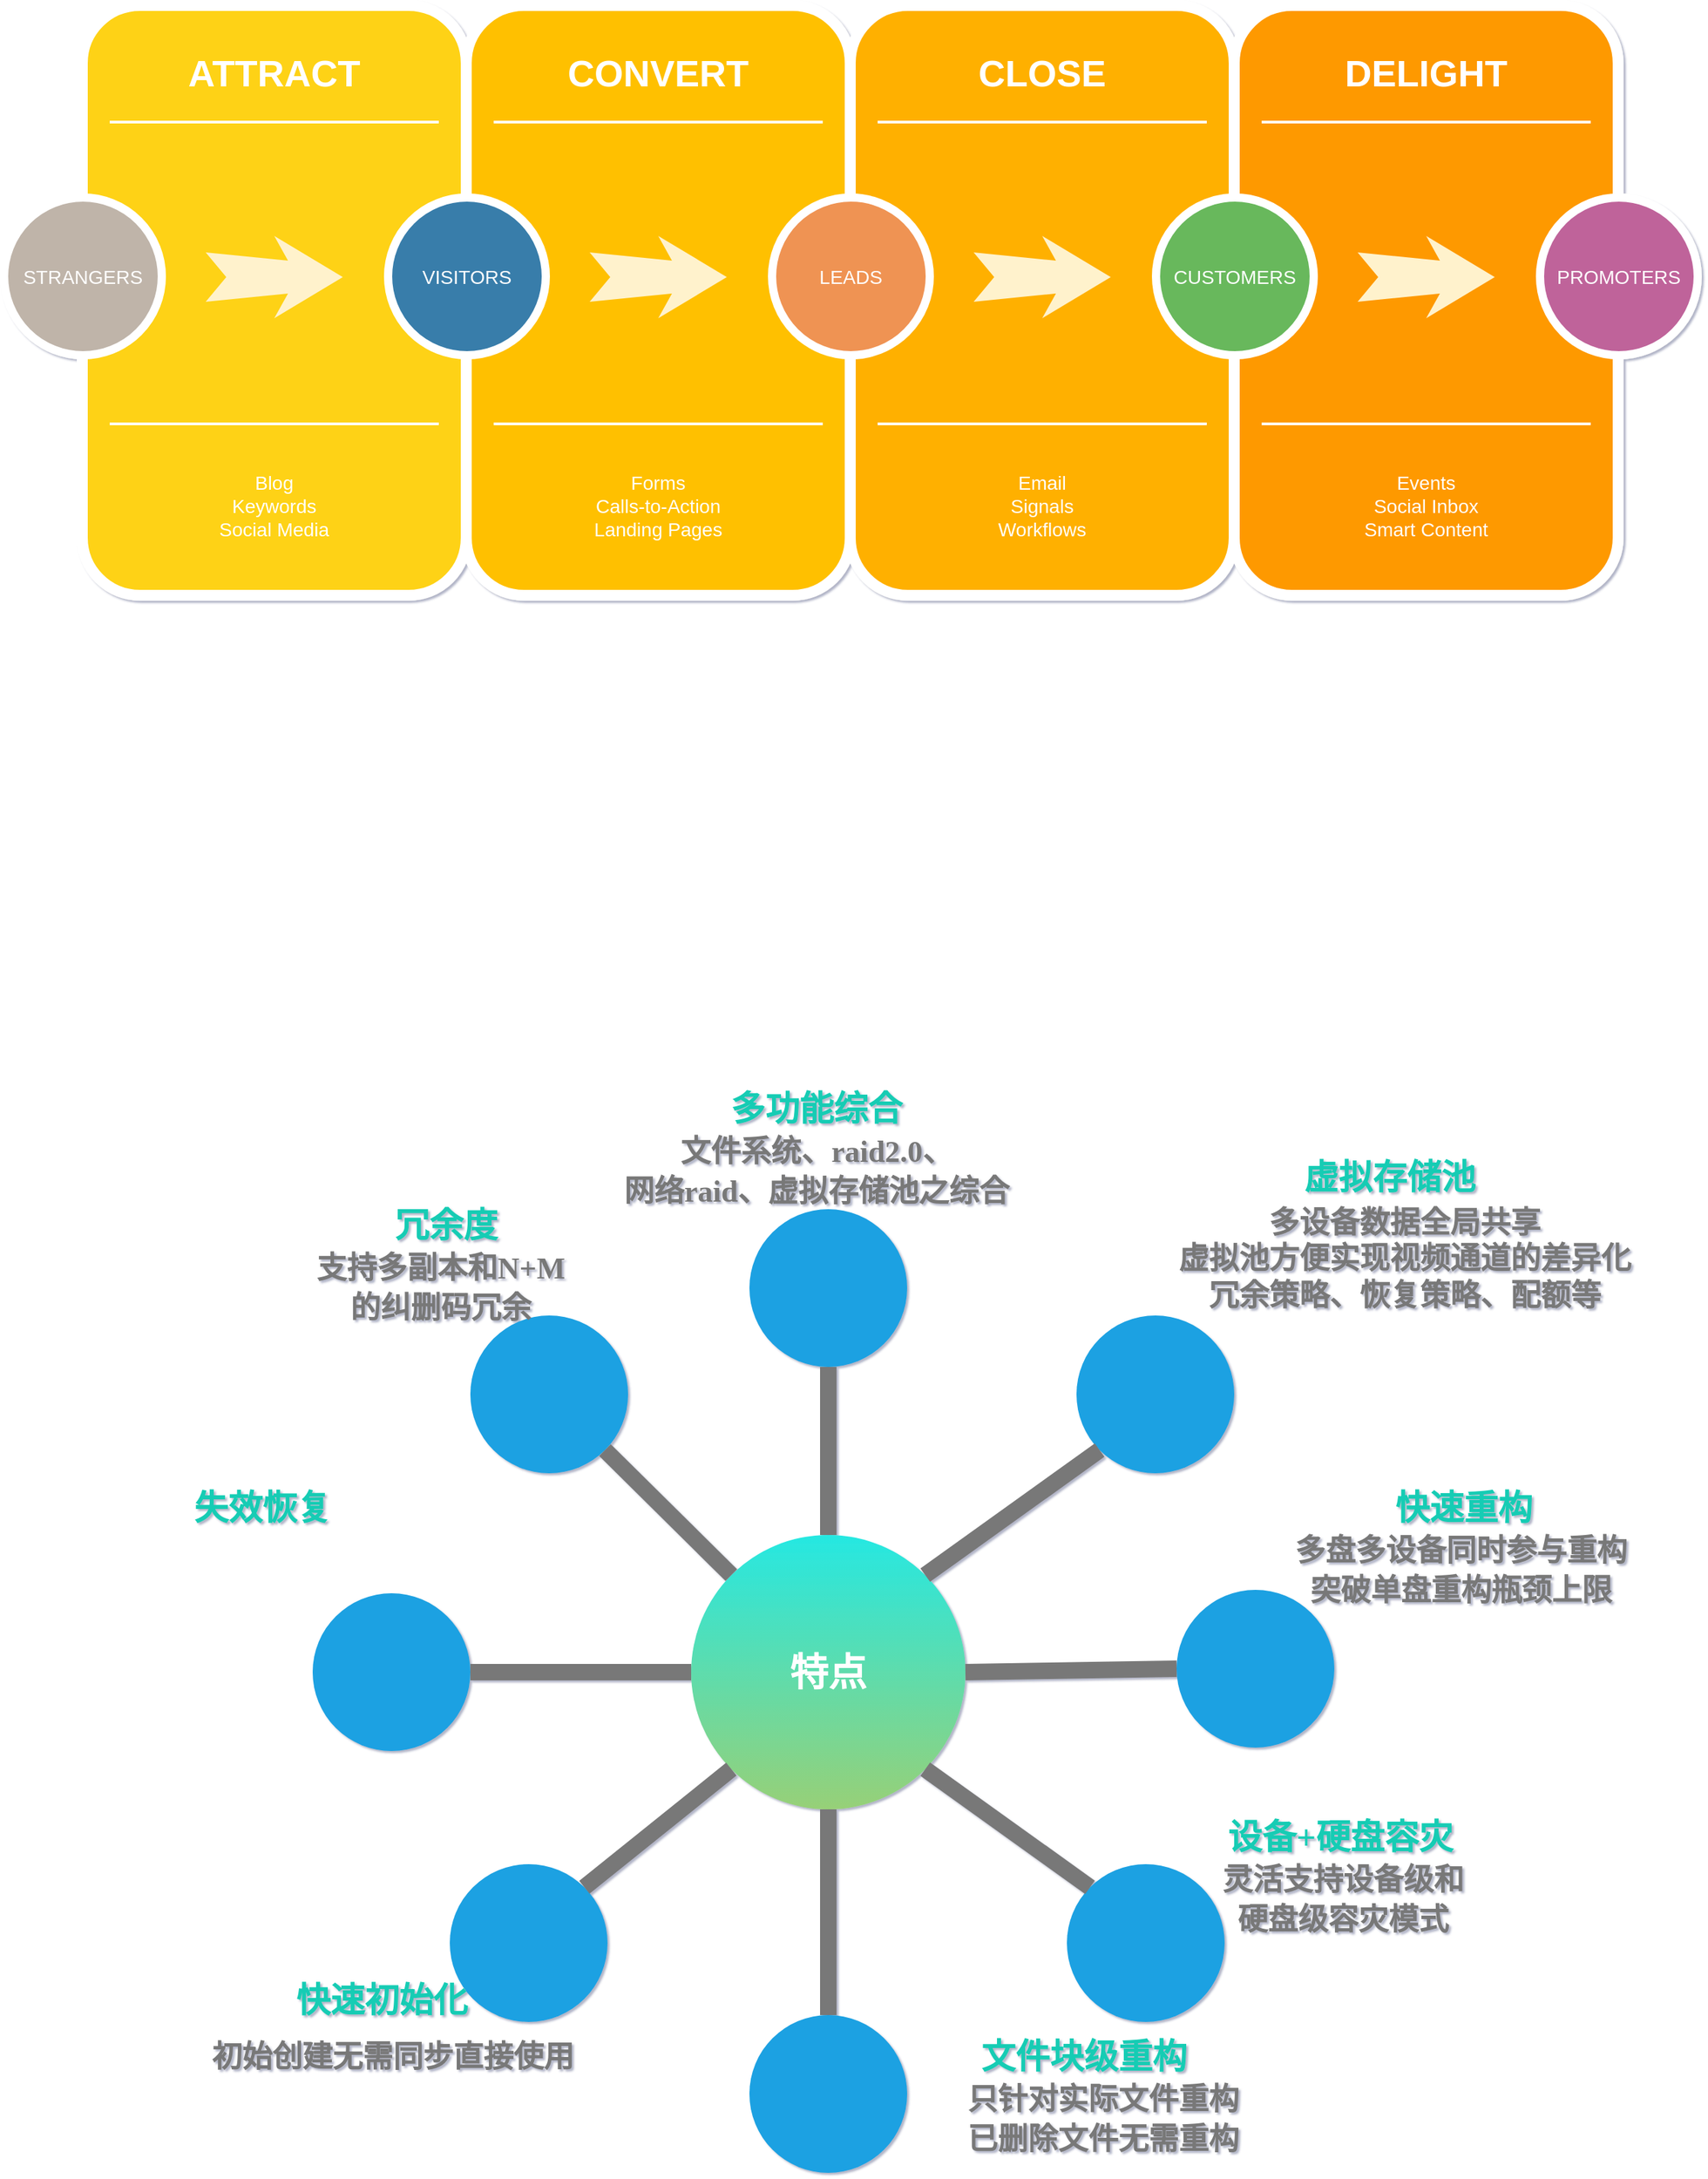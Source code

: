 <mxfile version="16.6.1" type="github">
  <diagram name="Page-1" id="12e1b939-464a-85fe-373e-61e167be1490">
    <mxGraphModel dx="2076" dy="1160" grid="1" gridSize="10" guides="1" tooltips="1" connect="1" arrows="1" fold="1" page="1" pageScale="1.5" pageWidth="1169" pageHeight="826" background="#FFFFFF" math="0" shadow="1">
      <root>
        <mxCell id="0" />
        <mxCell id="1" parent="0" />
        <mxCell id="60da8b9f42644d3a-2" value="" style="whiteSpace=wrap;html=1;rounded=1;shadow=0;strokeWidth=8;fontSize=20;align=center;fillColor=#FED217;strokeColor=#FFFFFF;" parent="1" vertex="1">
          <mxGeometry x="316" y="405" width="280" height="430" as="geometry" />
        </mxCell>
        <mxCell id="60da8b9f42644d3a-3" value="ATTRACT" style="text;html=1;strokeColor=none;fillColor=none;align=center;verticalAlign=middle;whiteSpace=wrap;rounded=0;shadow=0;fontSize=27;fontColor=#FFFFFF;fontStyle=1" parent="1" vertex="1">
          <mxGeometry x="316" y="425" width="280" height="60" as="geometry" />
        </mxCell>
        <mxCell id="60da8b9f42644d3a-4" value="Blog&lt;div&gt;Keywords&lt;/div&gt;&lt;div&gt;Social Media&lt;/div&gt;" style="text;html=1;strokeColor=none;fillColor=none;align=center;verticalAlign=middle;whiteSpace=wrap;rounded=0;shadow=0;fontSize=14;fontColor=#FFFFFF;" parent="1" vertex="1">
          <mxGeometry x="316" y="725" width="280" height="90" as="geometry" />
        </mxCell>
        <mxCell id="60da8b9f42644d3a-6" value="" style="line;strokeWidth=2;html=1;rounded=0;shadow=0;fontSize=27;align=center;fillColor=none;strokeColor=#FFFFFF;" parent="1" vertex="1">
          <mxGeometry x="336" y="485" width="240" height="10" as="geometry" />
        </mxCell>
        <mxCell id="60da8b9f42644d3a-7" value="" style="line;strokeWidth=2;html=1;rounded=0;shadow=0;fontSize=27;align=center;fillColor=none;strokeColor=#FFFFFF;" parent="1" vertex="1">
          <mxGeometry x="336" y="705" width="240" height="10" as="geometry" />
        </mxCell>
        <mxCell id="60da8b9f42644d3a-8" value="STRANGERS" style="ellipse;whiteSpace=wrap;html=1;rounded=0;shadow=0;strokeWidth=6;fontSize=14;align=center;fillColor=#BFB4A9;strokeColor=#FFFFFF;fontColor=#FFFFFF;" parent="1" vertex="1">
          <mxGeometry x="259" y="545" width="115" height="115" as="geometry" />
        </mxCell>
        <mxCell id="60da8b9f42644d3a-9" value="" style="html=1;shadow=0;dashed=0;align=center;verticalAlign=middle;shape=mxgraph.arrows2.stylisedArrow;dy=0.6;dx=40;notch=15;feather=0.4;rounded=0;strokeWidth=1;fontSize=27;strokeColor=none;fillColor=#fff2cc;" parent="1" vertex="1">
          <mxGeometry x="406" y="573" width="100" height="60" as="geometry" />
        </mxCell>
        <mxCell id="60da8b9f42644d3a-17" value="" style="whiteSpace=wrap;html=1;rounded=1;shadow=0;strokeWidth=8;fontSize=20;align=center;fillColor=#FFC001;strokeColor=#FFFFFF;" parent="1" vertex="1">
          <mxGeometry x="596" y="405" width="280" height="430" as="geometry" />
        </mxCell>
        <mxCell id="60da8b9f42644d3a-18" value="CONVERT" style="text;html=1;strokeColor=none;fillColor=none;align=center;verticalAlign=middle;whiteSpace=wrap;rounded=0;shadow=0;fontSize=27;fontColor=#FFFFFF;fontStyle=1" parent="1" vertex="1">
          <mxGeometry x="596" y="425" width="280" height="60" as="geometry" />
        </mxCell>
        <mxCell id="60da8b9f42644d3a-19" value="Forms&lt;div&gt;Calls-to-Action&lt;/div&gt;&lt;div&gt;Landing Pages&lt;/div&gt;" style="text;html=1;strokeColor=none;fillColor=none;align=center;verticalAlign=middle;whiteSpace=wrap;rounded=0;shadow=0;fontSize=14;fontColor=#FFFFFF;" parent="1" vertex="1">
          <mxGeometry x="596" y="725" width="280" height="90" as="geometry" />
        </mxCell>
        <mxCell id="60da8b9f42644d3a-20" value="" style="line;strokeWidth=2;html=1;rounded=0;shadow=0;fontSize=27;align=center;fillColor=none;strokeColor=#FFFFFF;" parent="1" vertex="1">
          <mxGeometry x="616" y="485" width="240" height="10" as="geometry" />
        </mxCell>
        <mxCell id="60da8b9f42644d3a-21" value="" style="line;strokeWidth=2;html=1;rounded=0;shadow=0;fontSize=27;align=center;fillColor=none;strokeColor=#FFFFFF;" parent="1" vertex="1">
          <mxGeometry x="616" y="705" width="240" height="10" as="geometry" />
        </mxCell>
        <mxCell id="60da8b9f42644d3a-22" value="VISITORS" style="ellipse;whiteSpace=wrap;html=1;rounded=0;shadow=0;strokeWidth=6;fontSize=14;align=center;fillColor=#397DAA;strokeColor=#FFFFFF;fontColor=#FFFFFF;" parent="1" vertex="1">
          <mxGeometry x="539" y="545" width="115" height="115" as="geometry" />
        </mxCell>
        <mxCell id="60da8b9f42644d3a-23" value="" style="html=1;shadow=0;dashed=0;align=center;verticalAlign=middle;shape=mxgraph.arrows2.stylisedArrow;dy=0.6;dx=40;notch=15;feather=0.4;rounded=0;strokeWidth=1;fontSize=27;strokeColor=none;fillColor=#fff2cc;" parent="1" vertex="1">
          <mxGeometry x="686" y="573" width="100" height="60" as="geometry" />
        </mxCell>
        <mxCell id="60da8b9f42644d3a-24" value="" style="whiteSpace=wrap;html=1;rounded=1;shadow=0;strokeWidth=8;fontSize=20;align=center;fillColor=#FFB001;strokeColor=#FFFFFF;" parent="1" vertex="1">
          <mxGeometry x="876" y="405" width="280" height="430" as="geometry" />
        </mxCell>
        <mxCell id="60da8b9f42644d3a-25" value="CLOSE" style="text;html=1;strokeColor=none;fillColor=none;align=center;verticalAlign=middle;whiteSpace=wrap;rounded=0;shadow=0;fontSize=27;fontColor=#FFFFFF;fontStyle=1" parent="1" vertex="1">
          <mxGeometry x="876" y="425" width="280" height="60" as="geometry" />
        </mxCell>
        <mxCell id="60da8b9f42644d3a-26" value="Email&lt;div&gt;Signals&lt;/div&gt;&lt;div&gt;Workflows&lt;/div&gt;" style="text;html=1;strokeColor=none;fillColor=none;align=center;verticalAlign=middle;whiteSpace=wrap;rounded=0;shadow=0;fontSize=14;fontColor=#FFFFFF;" parent="1" vertex="1">
          <mxGeometry x="876" y="725" width="280" height="90" as="geometry" />
        </mxCell>
        <mxCell id="60da8b9f42644d3a-27" value="" style="line;strokeWidth=2;html=1;rounded=0;shadow=0;fontSize=27;align=center;fillColor=none;strokeColor=#FFFFFF;" parent="1" vertex="1">
          <mxGeometry x="896" y="485" width="240" height="10" as="geometry" />
        </mxCell>
        <mxCell id="60da8b9f42644d3a-28" value="" style="line;strokeWidth=2;html=1;rounded=0;shadow=0;fontSize=27;align=center;fillColor=none;strokeColor=#FFFFFF;" parent="1" vertex="1">
          <mxGeometry x="896" y="705" width="240" height="10" as="geometry" />
        </mxCell>
        <mxCell id="60da8b9f42644d3a-29" value="LEADS" style="ellipse;whiteSpace=wrap;html=1;rounded=0;shadow=0;strokeWidth=6;fontSize=14;align=center;fillColor=#EF9353;strokeColor=#FFFFFF;fontColor=#FFFFFF;" parent="1" vertex="1">
          <mxGeometry x="819" y="545" width="115" height="115" as="geometry" />
        </mxCell>
        <mxCell id="60da8b9f42644d3a-30" value="" style="html=1;shadow=0;dashed=0;align=center;verticalAlign=middle;shape=mxgraph.arrows2.stylisedArrow;dy=0.6;dx=40;notch=15;feather=0.4;rounded=0;strokeWidth=1;fontSize=27;strokeColor=none;fillColor=#fff2cc;" parent="1" vertex="1">
          <mxGeometry x="966" y="573" width="100" height="60" as="geometry" />
        </mxCell>
        <mxCell id="60da8b9f42644d3a-31" value="" style="whiteSpace=wrap;html=1;rounded=1;shadow=0;strokeWidth=8;fontSize=20;align=center;fillColor=#FE9900;strokeColor=#FFFFFF;" parent="1" vertex="1">
          <mxGeometry x="1156" y="405" width="280" height="430" as="geometry" />
        </mxCell>
        <mxCell id="60da8b9f42644d3a-32" value="DELIGHT" style="text;html=1;strokeColor=none;fillColor=none;align=center;verticalAlign=middle;whiteSpace=wrap;rounded=0;shadow=0;fontSize=27;fontColor=#FFFFFF;fontStyle=1" parent="1" vertex="1">
          <mxGeometry x="1156" y="425" width="280" height="60" as="geometry" />
        </mxCell>
        <mxCell id="60da8b9f42644d3a-33" value="Events&lt;div&gt;Social Inbox&lt;/div&gt;&lt;div&gt;Smart Content&lt;/div&gt;" style="text;html=1;strokeColor=none;fillColor=none;align=center;verticalAlign=middle;whiteSpace=wrap;rounded=0;shadow=0;fontSize=14;fontColor=#FFFFFF;" parent="1" vertex="1">
          <mxGeometry x="1156" y="725" width="280" height="90" as="geometry" />
        </mxCell>
        <mxCell id="60da8b9f42644d3a-34" value="" style="line;strokeWidth=2;html=1;rounded=0;shadow=0;fontSize=27;align=center;fillColor=none;strokeColor=#FFFFFF;" parent="1" vertex="1">
          <mxGeometry x="1176" y="485" width="240" height="10" as="geometry" />
        </mxCell>
        <mxCell id="60da8b9f42644d3a-35" value="" style="line;strokeWidth=2;html=1;rounded=0;shadow=0;fontSize=27;align=center;fillColor=none;strokeColor=#FFFFFF;" parent="1" vertex="1">
          <mxGeometry x="1176" y="705" width="240" height="10" as="geometry" />
        </mxCell>
        <mxCell id="60da8b9f42644d3a-36" value="CUSTOMERS" style="ellipse;whiteSpace=wrap;html=1;rounded=0;shadow=0;strokeWidth=6;fontSize=14;align=center;fillColor=#68B85C;strokeColor=#FFFFFF;fontColor=#FFFFFF;" parent="1" vertex="1">
          <mxGeometry x="1099" y="545" width="115" height="115" as="geometry" />
        </mxCell>
        <mxCell id="60da8b9f42644d3a-37" value="" style="html=1;shadow=0;dashed=0;align=center;verticalAlign=middle;shape=mxgraph.arrows2.stylisedArrow;dy=0.6;dx=40;notch=15;feather=0.4;rounded=0;strokeWidth=1;fontSize=27;strokeColor=none;fillColor=#fff2cc;" parent="1" vertex="1">
          <mxGeometry x="1246" y="573" width="100" height="60" as="geometry" />
        </mxCell>
        <mxCell id="60da8b9f42644d3a-38" value="PROMOTERS" style="ellipse;whiteSpace=wrap;html=1;rounded=0;shadow=0;strokeWidth=6;fontSize=14;align=center;fillColor=#BF639A;strokeColor=#FFFFFF;fontColor=#FFFFFF;" parent="1" vertex="1">
          <mxGeometry x="1379" y="545" width="115" height="115" as="geometry" />
        </mxCell>
        <mxCell id="YdRyRiwWPMBmLy31X0gd-1" value="&lt;font color=&quot;#ffffff&quot; size=&quot;1&quot;&gt;&lt;b style=&quot;font-size: 28px&quot;&gt;特点&lt;/b&gt;&lt;/font&gt;" style="ellipse;whiteSpace=wrap;html=1;rounded=0;shadow=0;strokeWidth=6;fontSize=14;align=center;fillColor=#25E8E2;strokeColor=none;gradientColor=#97d077;" parent="1" vertex="1">
          <mxGeometry x="760" y="1520" width="200" height="200" as="geometry" />
        </mxCell>
        <mxCell id="YdRyRiwWPMBmLy31X0gd-3" value="" style="ellipse;whiteSpace=wrap;html=1;rounded=0;shadow=0;strokeWidth=6;fontSize=14;align=center;fillColor=#1ba1e2;strokeColor=none;fontColor=#ffffff;" parent="1" vertex="1">
          <mxGeometry x="484" y="1562.5" width="115" height="115" as="geometry" />
        </mxCell>
        <mxCell id="YdRyRiwWPMBmLy31X0gd-7" value="&lt;font style=&quot;font-size: 25px&quot; face=&quot;Times New Roman&quot; color=&quot;#14ccb4&quot;&gt;冗余度&lt;/font&gt;" style="text;strokeColor=none;fillColor=none;html=1;fontSize=24;fontStyle=1;verticalAlign=middle;align=center;" parent="1" vertex="1">
          <mxGeometry x="531" y="1274" width="100" height="40" as="geometry" />
        </mxCell>
        <mxCell id="P2MY6x69WWDnwV6V5oNP-16" value="" style="endArrow=none;html=1;rounded=0;fontFamily=Times New Roman;fontSize=25;fontColor=#14CCB4;strokeColor=#787878;strokeWidth=12;entryX=0;entryY=0.5;entryDx=0;entryDy=0;exitX=1;exitY=0.5;exitDx=0;exitDy=0;" edge="1" parent="1" source="YdRyRiwWPMBmLy31X0gd-3" target="YdRyRiwWPMBmLy31X0gd-1">
          <mxGeometry width="50" height="50" relative="1" as="geometry">
            <mxPoint x="354" y="1860" as="sourcePoint" />
            <mxPoint x="404" y="1810" as="targetPoint" />
          </mxGeometry>
        </mxCell>
        <mxCell id="P2MY6x69WWDnwV6V5oNP-17" value="" style="ellipse;whiteSpace=wrap;html=1;rounded=0;shadow=0;strokeWidth=6;fontSize=14;align=center;fillColor=#1ba1e2;strokeColor=none;fontColor=#ffffff;" vertex="1" parent="1">
          <mxGeometry x="584" y="1760" width="115" height="115" as="geometry" />
        </mxCell>
        <mxCell id="P2MY6x69WWDnwV6V5oNP-18" value="" style="ellipse;whiteSpace=wrap;html=1;rounded=0;shadow=0;strokeWidth=6;fontSize=14;align=center;fillColor=#1ba1e2;strokeColor=none;fontColor=#ffffff;" vertex="1" parent="1">
          <mxGeometry x="802.5" y="1870" width="115" height="115" as="geometry" />
        </mxCell>
        <mxCell id="P2MY6x69WWDnwV6V5oNP-19" value="" style="ellipse;whiteSpace=wrap;html=1;rounded=0;shadow=0;strokeWidth=6;fontSize=14;align=center;fillColor=#1ba1e2;strokeColor=none;fontColor=#ffffff;" vertex="1" parent="1">
          <mxGeometry x="1034" y="1760" width="115" height="115" as="geometry" />
        </mxCell>
        <mxCell id="P2MY6x69WWDnwV6V5oNP-20" value="" style="ellipse;whiteSpace=wrap;html=1;rounded=0;shadow=0;strokeWidth=6;fontSize=14;align=center;fillColor=#1ba1e2;strokeColor=none;fontColor=#ffffff;" vertex="1" parent="1">
          <mxGeometry x="1114" y="1560" width="115" height="115" as="geometry" />
        </mxCell>
        <mxCell id="P2MY6x69WWDnwV6V5oNP-21" value="&lt;font color=&quot;#14ccb4&quot; face=&quot;Times New Roman&quot;&gt;&lt;span style=&quot;font-size: 25px&quot;&gt;快速初始化&lt;/span&gt;&lt;/font&gt;" style="text;strokeColor=none;fillColor=none;html=1;fontSize=24;fontStyle=1;verticalAlign=middle;align=center;" vertex="1" parent="1">
          <mxGeometry x="484" y="1839" width="100" height="40" as="geometry" />
        </mxCell>
        <mxCell id="P2MY6x69WWDnwV6V5oNP-24" value="&lt;font color=&quot;#14ccb4&quot; face=&quot;Times New Roman&quot;&gt;&lt;span style=&quot;font-size: 25px&quot;&gt;文件块级重构&lt;/span&gt;&lt;/font&gt;" style="text;strokeColor=none;fillColor=none;html=1;fontSize=24;fontStyle=1;verticalAlign=middle;align=center;" vertex="1" parent="1">
          <mxGeometry x="969" y="1880" width="154" height="40" as="geometry" />
        </mxCell>
        <mxCell id="P2MY6x69WWDnwV6V5oNP-25" value="&lt;font color=&quot;#14ccb4&quot; face=&quot;Times New Roman&quot;&gt;&lt;span style=&quot;font-size: 25px&quot;&gt;设备+硬盘容灾&lt;/span&gt;&lt;/font&gt;" style="text;strokeColor=none;fillColor=none;html=1;fontSize=24;fontStyle=1;verticalAlign=middle;align=center;" vertex="1" parent="1">
          <mxGeometry x="1156" y="1720" width="154" height="40" as="geometry" />
        </mxCell>
        <mxCell id="P2MY6x69WWDnwV6V5oNP-26" value="&lt;font color=&quot;#787878&quot; style=&quot;font-size: 22px&quot;&gt;只针对实际文件重构&lt;br&gt;已删除文件无需重构&lt;/font&gt;" style="text;strokeColor=none;fillColor=none;html=1;fontSize=24;fontStyle=1;verticalAlign=middle;align=center;shadow=0;fontFamily=Times New Roman;fontColor=#14CCB4;" vertex="1" parent="1">
          <mxGeometry x="950" y="1920" width="220" height="50" as="geometry" />
        </mxCell>
        <mxCell id="P2MY6x69WWDnwV6V5oNP-27" value="&lt;font color=&quot;#14ccb4&quot; face=&quot;Times New Roman&quot;&gt;&lt;span style=&quot;font-size: 25px&quot;&gt;快速重构&lt;/span&gt;&lt;/font&gt;" style="text;strokeColor=none;fillColor=none;html=1;fontSize=24;fontStyle=1;verticalAlign=middle;align=center;" vertex="1" parent="1">
          <mxGeometry x="1246" y="1480" width="154" height="40" as="geometry" />
        </mxCell>
        <mxCell id="P2MY6x69WWDnwV6V5oNP-28" value="" style="ellipse;whiteSpace=wrap;html=1;rounded=0;shadow=0;strokeWidth=6;fontSize=14;align=center;fillColor=#1ba1e2;strokeColor=none;fontColor=#ffffff;" vertex="1" parent="1">
          <mxGeometry x="1041" y="1360" width="115" height="115" as="geometry" />
        </mxCell>
        <mxCell id="P2MY6x69WWDnwV6V5oNP-29" value="&lt;font color=&quot;#14ccb4&quot; face=&quot;Times New Roman&quot;&gt;&lt;span style=&quot;font-size: 25px&quot;&gt;虚拟存储池&lt;/span&gt;&lt;/font&gt;" style="text;strokeColor=none;fillColor=none;html=1;fontSize=24;fontStyle=1;verticalAlign=middle;align=center;" vertex="1" parent="1">
          <mxGeometry x="1192" y="1239" width="154" height="40" as="geometry" />
        </mxCell>
        <mxCell id="P2MY6x69WWDnwV6V5oNP-30" value="&lt;font color=&quot;#787878&quot; style=&quot;font-size: 22px&quot;&gt;多设备数据全局共享&lt;br style=&quot;font-size: 22px&quot;&gt;虚拟池方便实现视频通道的差异化&lt;br&gt;冗余策略、恢复策略、配额等&lt;br style=&quot;font-size: 22px&quot;&gt;&lt;/font&gt;" style="text;strokeColor=none;fillColor=none;html=1;fontSize=22;fontStyle=1;verticalAlign=middle;align=center;shadow=0;fontFamily=Times New Roman;fontColor=#14CCB4;" vertex="1" parent="1">
          <mxGeometry x="1120" y="1279" width="320" height="80" as="geometry" />
        </mxCell>
        <mxCell id="P2MY6x69WWDnwV6V5oNP-31" value="" style="ellipse;whiteSpace=wrap;html=1;rounded=0;shadow=0;strokeWidth=6;fontSize=14;align=center;fillColor=#1ba1e2;strokeColor=none;fontColor=#ffffff;" vertex="1" parent="1">
          <mxGeometry x="599" y="1360" width="115" height="115" as="geometry" />
        </mxCell>
        <mxCell id="P2MY6x69WWDnwV6V5oNP-32" value="&lt;font color=&quot;#14ccb4&quot; face=&quot;Times New Roman&quot;&gt;&lt;span style=&quot;font-size: 25px&quot;&gt;失效恢复&lt;/span&gt;&lt;/font&gt;" style="text;strokeColor=none;fillColor=none;html=1;fontSize=24;fontStyle=1;verticalAlign=middle;align=center;" vertex="1" parent="1">
          <mxGeometry x="370" y="1480" width="154" height="40" as="geometry" />
        </mxCell>
        <mxCell id="P2MY6x69WWDnwV6V5oNP-33" value="&lt;font color=&quot;#787878&quot; style=&quot;font-size: 22px&quot;&gt;多盘多设备同时参与重构&lt;br&gt;突破单盘重构瓶颈上限&lt;br&gt;&lt;/font&gt;" style="text;strokeColor=none;fillColor=none;html=1;fontSize=24;fontStyle=1;verticalAlign=middle;align=center;shadow=0;fontFamily=Times New Roman;fontColor=#14CCB4;" vertex="1" parent="1">
          <mxGeometry x="1192" y="1520" width="258" height="50" as="geometry" />
        </mxCell>
        <mxCell id="P2MY6x69WWDnwV6V5oNP-34" value="" style="ellipse;whiteSpace=wrap;html=1;rounded=0;shadow=0;strokeWidth=6;fontSize=14;align=center;fillColor=#1ba1e2;strokeColor=none;fontColor=#ffffff;" vertex="1" parent="1">
          <mxGeometry x="802.5" y="1282.5" width="115" height="115" as="geometry" />
        </mxCell>
        <mxCell id="P2MY6x69WWDnwV6V5oNP-36" value="&lt;font color=&quot;#14ccb4&quot; face=&quot;Times New Roman&quot;&gt;&lt;span style=&quot;font-size: 25px&quot;&gt;多功能综合&lt;/span&gt;&lt;/font&gt;" style="text;strokeColor=none;fillColor=none;html=1;fontSize=24;fontStyle=1;verticalAlign=middle;align=center;" vertex="1" parent="1">
          <mxGeometry x="776" y="1189" width="150" height="40" as="geometry" />
        </mxCell>
        <mxCell id="P2MY6x69WWDnwV6V5oNP-37" value="&lt;font color=&quot;#787878&quot; style=&quot;font-size: 22px&quot;&gt;文件系统、raid2.0、&lt;br&gt;网络raid、虚拟存储池之综合&lt;br&gt;&lt;/font&gt;" style="text;strokeColor=none;fillColor=none;html=1;fontSize=24;fontStyle=1;verticalAlign=middle;align=center;shadow=0;fontFamily=Times New Roman;fontColor=#14CCB4;" vertex="1" parent="1">
          <mxGeometry x="701" y="1229" width="300" height="50" as="geometry" />
        </mxCell>
        <mxCell id="P2MY6x69WWDnwV6V5oNP-38" value="&lt;font color=&quot;#787878&quot; style=&quot;font-size: 22px&quot;&gt;支持多副本和N+M&lt;br&gt;的纠删码冗余&lt;br&gt;&lt;/font&gt;" style="text;strokeColor=none;fillColor=none;html=1;fontSize=24;fontStyle=1;verticalAlign=middle;align=center;shadow=0;fontFamily=Times New Roman;fontColor=#14CCB4;" vertex="1" parent="1">
          <mxGeometry x="470" y="1314" width="214" height="50" as="geometry" />
        </mxCell>
        <mxCell id="P2MY6x69WWDnwV6V5oNP-43" value="&lt;font color=&quot;#787878&quot; style=&quot;font-size: 22px&quot;&gt;灵活支持设备级和&lt;br&gt;硬盘级容灾模式&lt;br&gt;&lt;/font&gt;" style="text;strokeColor=none;fillColor=none;html=1;fontSize=24;fontStyle=1;verticalAlign=middle;align=center;shadow=0;fontFamily=Times New Roman;fontColor=#14CCB4;" vertex="1" parent="1">
          <mxGeometry x="1149" y="1760" width="171" height="50" as="geometry" />
        </mxCell>
        <mxCell id="P2MY6x69WWDnwV6V5oNP-44" value="" style="endArrow=none;html=1;rounded=0;fontFamily=Times New Roman;fontSize=22;fontColor=#787878;strokeColor=#787878;strokeWidth=12;entryX=1;entryY=1;entryDx=0;entryDy=0;exitX=0;exitY=0;exitDx=0;exitDy=0;" edge="1" parent="1" source="YdRyRiwWPMBmLy31X0gd-1" target="P2MY6x69WWDnwV6V5oNP-31">
          <mxGeometry width="50" height="50" relative="1" as="geometry">
            <mxPoint x="770" y="1540" as="sourcePoint" />
            <mxPoint x="820" y="1490" as="targetPoint" />
          </mxGeometry>
        </mxCell>
        <mxCell id="P2MY6x69WWDnwV6V5oNP-45" value="" style="endArrow=none;html=1;rounded=0;fontFamily=Times New Roman;fontSize=22;fontColor=#787878;strokeColor=#787878;strokeWidth=12;entryX=0.5;entryY=1;entryDx=0;entryDy=0;exitX=0.5;exitY=0;exitDx=0;exitDy=0;" edge="1" parent="1" source="YdRyRiwWPMBmLy31X0gd-1" target="P2MY6x69WWDnwV6V5oNP-34">
          <mxGeometry width="50" height="50" relative="1" as="geometry">
            <mxPoint x="930" y="1520" as="sourcePoint" />
            <mxPoint x="980" y="1470" as="targetPoint" />
          </mxGeometry>
        </mxCell>
        <mxCell id="P2MY6x69WWDnwV6V5oNP-46" value="" style="endArrow=none;html=1;rounded=0;fontFamily=Times New Roman;fontSize=22;fontColor=#787878;strokeColor=#787878;strokeWidth=12;entryX=0;entryY=1;entryDx=0;entryDy=0;exitX=1;exitY=0;exitDx=0;exitDy=0;" edge="1" parent="1" source="YdRyRiwWPMBmLy31X0gd-1" target="P2MY6x69WWDnwV6V5oNP-28">
          <mxGeometry width="50" height="50" relative="1" as="geometry">
            <mxPoint x="1000" y="1590" as="sourcePoint" />
            <mxPoint x="1050" y="1540" as="targetPoint" />
          </mxGeometry>
        </mxCell>
        <mxCell id="P2MY6x69WWDnwV6V5oNP-47" value="" style="endArrow=none;html=1;rounded=0;fontFamily=Times New Roman;fontSize=22;fontColor=#787878;strokeColor=#787878;strokeWidth=12;exitX=1;exitY=0.5;exitDx=0;exitDy=0;entryX=0;entryY=0.5;entryDx=0;entryDy=0;" edge="1" parent="1" source="YdRyRiwWPMBmLy31X0gd-1" target="P2MY6x69WWDnwV6V5oNP-20">
          <mxGeometry width="50" height="50" relative="1" as="geometry">
            <mxPoint x="1560" y="1780" as="sourcePoint" />
            <mxPoint x="1110" y="1620" as="targetPoint" />
          </mxGeometry>
        </mxCell>
        <mxCell id="P2MY6x69WWDnwV6V5oNP-48" value="" style="endArrow=none;html=1;rounded=0;fontFamily=Times New Roman;fontSize=22;fontColor=#787878;strokeColor=#787878;strokeWidth=12;entryX=0;entryY=0;entryDx=0;entryDy=0;exitX=1;exitY=1;exitDx=0;exitDy=0;" edge="1" parent="1" source="YdRyRiwWPMBmLy31X0gd-1" target="P2MY6x69WWDnwV6V5oNP-19">
          <mxGeometry width="50" height="50" relative="1" as="geometry">
            <mxPoint x="1310" y="1910" as="sourcePoint" />
            <mxPoint x="1360" y="1860" as="targetPoint" />
          </mxGeometry>
        </mxCell>
        <mxCell id="P2MY6x69WWDnwV6V5oNP-49" value="" style="endArrow=none;html=1;rounded=0;fontFamily=Times New Roman;fontSize=22;fontColor=#787878;strokeColor=#787878;strokeWidth=12;entryX=0.5;entryY=1;entryDx=0;entryDy=0;exitX=0.5;exitY=0;exitDx=0;exitDy=0;" edge="1" parent="1" source="P2MY6x69WWDnwV6V5oNP-18" target="YdRyRiwWPMBmLy31X0gd-1">
          <mxGeometry width="50" height="50" relative="1" as="geometry">
            <mxPoint x="870" y="1830" as="sourcePoint" />
            <mxPoint x="920" y="1780" as="targetPoint" />
          </mxGeometry>
        </mxCell>
        <mxCell id="P2MY6x69WWDnwV6V5oNP-50" value="" style="endArrow=none;html=1;rounded=0;fontFamily=Times New Roman;fontSize=22;fontColor=#787878;strokeColor=#787878;strokeWidth=12;entryX=0;entryY=1;entryDx=0;entryDy=0;exitX=1;exitY=0;exitDx=0;exitDy=0;" edge="1" parent="1" source="P2MY6x69WWDnwV6V5oNP-17" target="YdRyRiwWPMBmLy31X0gd-1">
          <mxGeometry width="50" height="50" relative="1" as="geometry">
            <mxPoint x="750" y="1820" as="sourcePoint" />
            <mxPoint x="800" y="1770" as="targetPoint" />
          </mxGeometry>
        </mxCell>
        <mxCell id="P2MY6x69WWDnwV6V5oNP-52" value="&lt;font color=&quot;#787878&quot;&gt;&lt;span style=&quot;font-size: 22px&quot;&gt;初始创建无需同步直接使用&lt;/span&gt;&lt;/font&gt;" style="text;strokeColor=none;fillColor=none;html=1;fontSize=24;fontStyle=1;verticalAlign=middle;align=center;shadow=0;fontFamily=Times New Roman;fontColor=#14CCB4;" vertex="1" parent="1">
          <mxGeometry x="399.5" y="1875" width="284" height="50" as="geometry" />
        </mxCell>
      </root>
    </mxGraphModel>
  </diagram>
</mxfile>
